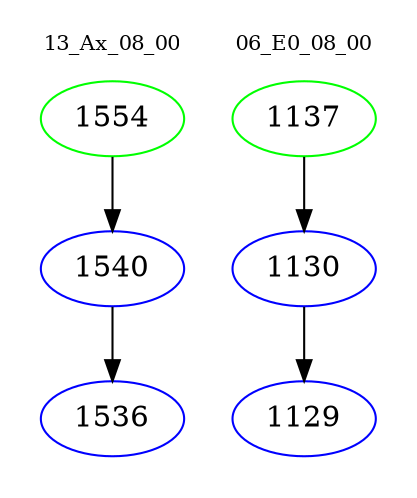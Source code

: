 digraph{
subgraph cluster_0 {
color = white
label = "13_Ax_08_00";
fontsize=10;
T0_1554 [label="1554", color="green"]
T0_1554 -> T0_1540 [color="black"]
T0_1540 [label="1540", color="blue"]
T0_1540 -> T0_1536 [color="black"]
T0_1536 [label="1536", color="blue"]
}
subgraph cluster_1 {
color = white
label = "06_E0_08_00";
fontsize=10;
T1_1137 [label="1137", color="green"]
T1_1137 -> T1_1130 [color="black"]
T1_1130 [label="1130", color="blue"]
T1_1130 -> T1_1129 [color="black"]
T1_1129 [label="1129", color="blue"]
}
}
